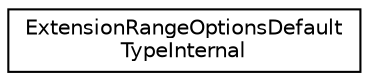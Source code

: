 digraph "类继承关系图"
{
 // LATEX_PDF_SIZE
  edge [fontname="Helvetica",fontsize="10",labelfontname="Helvetica",labelfontsize="10"];
  node [fontname="Helvetica",fontsize="10",shape=record];
  rankdir="LR";
  Node0 [label="ExtensionRangeOptionsDefault\lTypeInternal",height=0.2,width=0.4,color="black", fillcolor="white", style="filled",URL="$structExtensionRangeOptionsDefaultTypeInternal.html",tooltip=" "];
}
